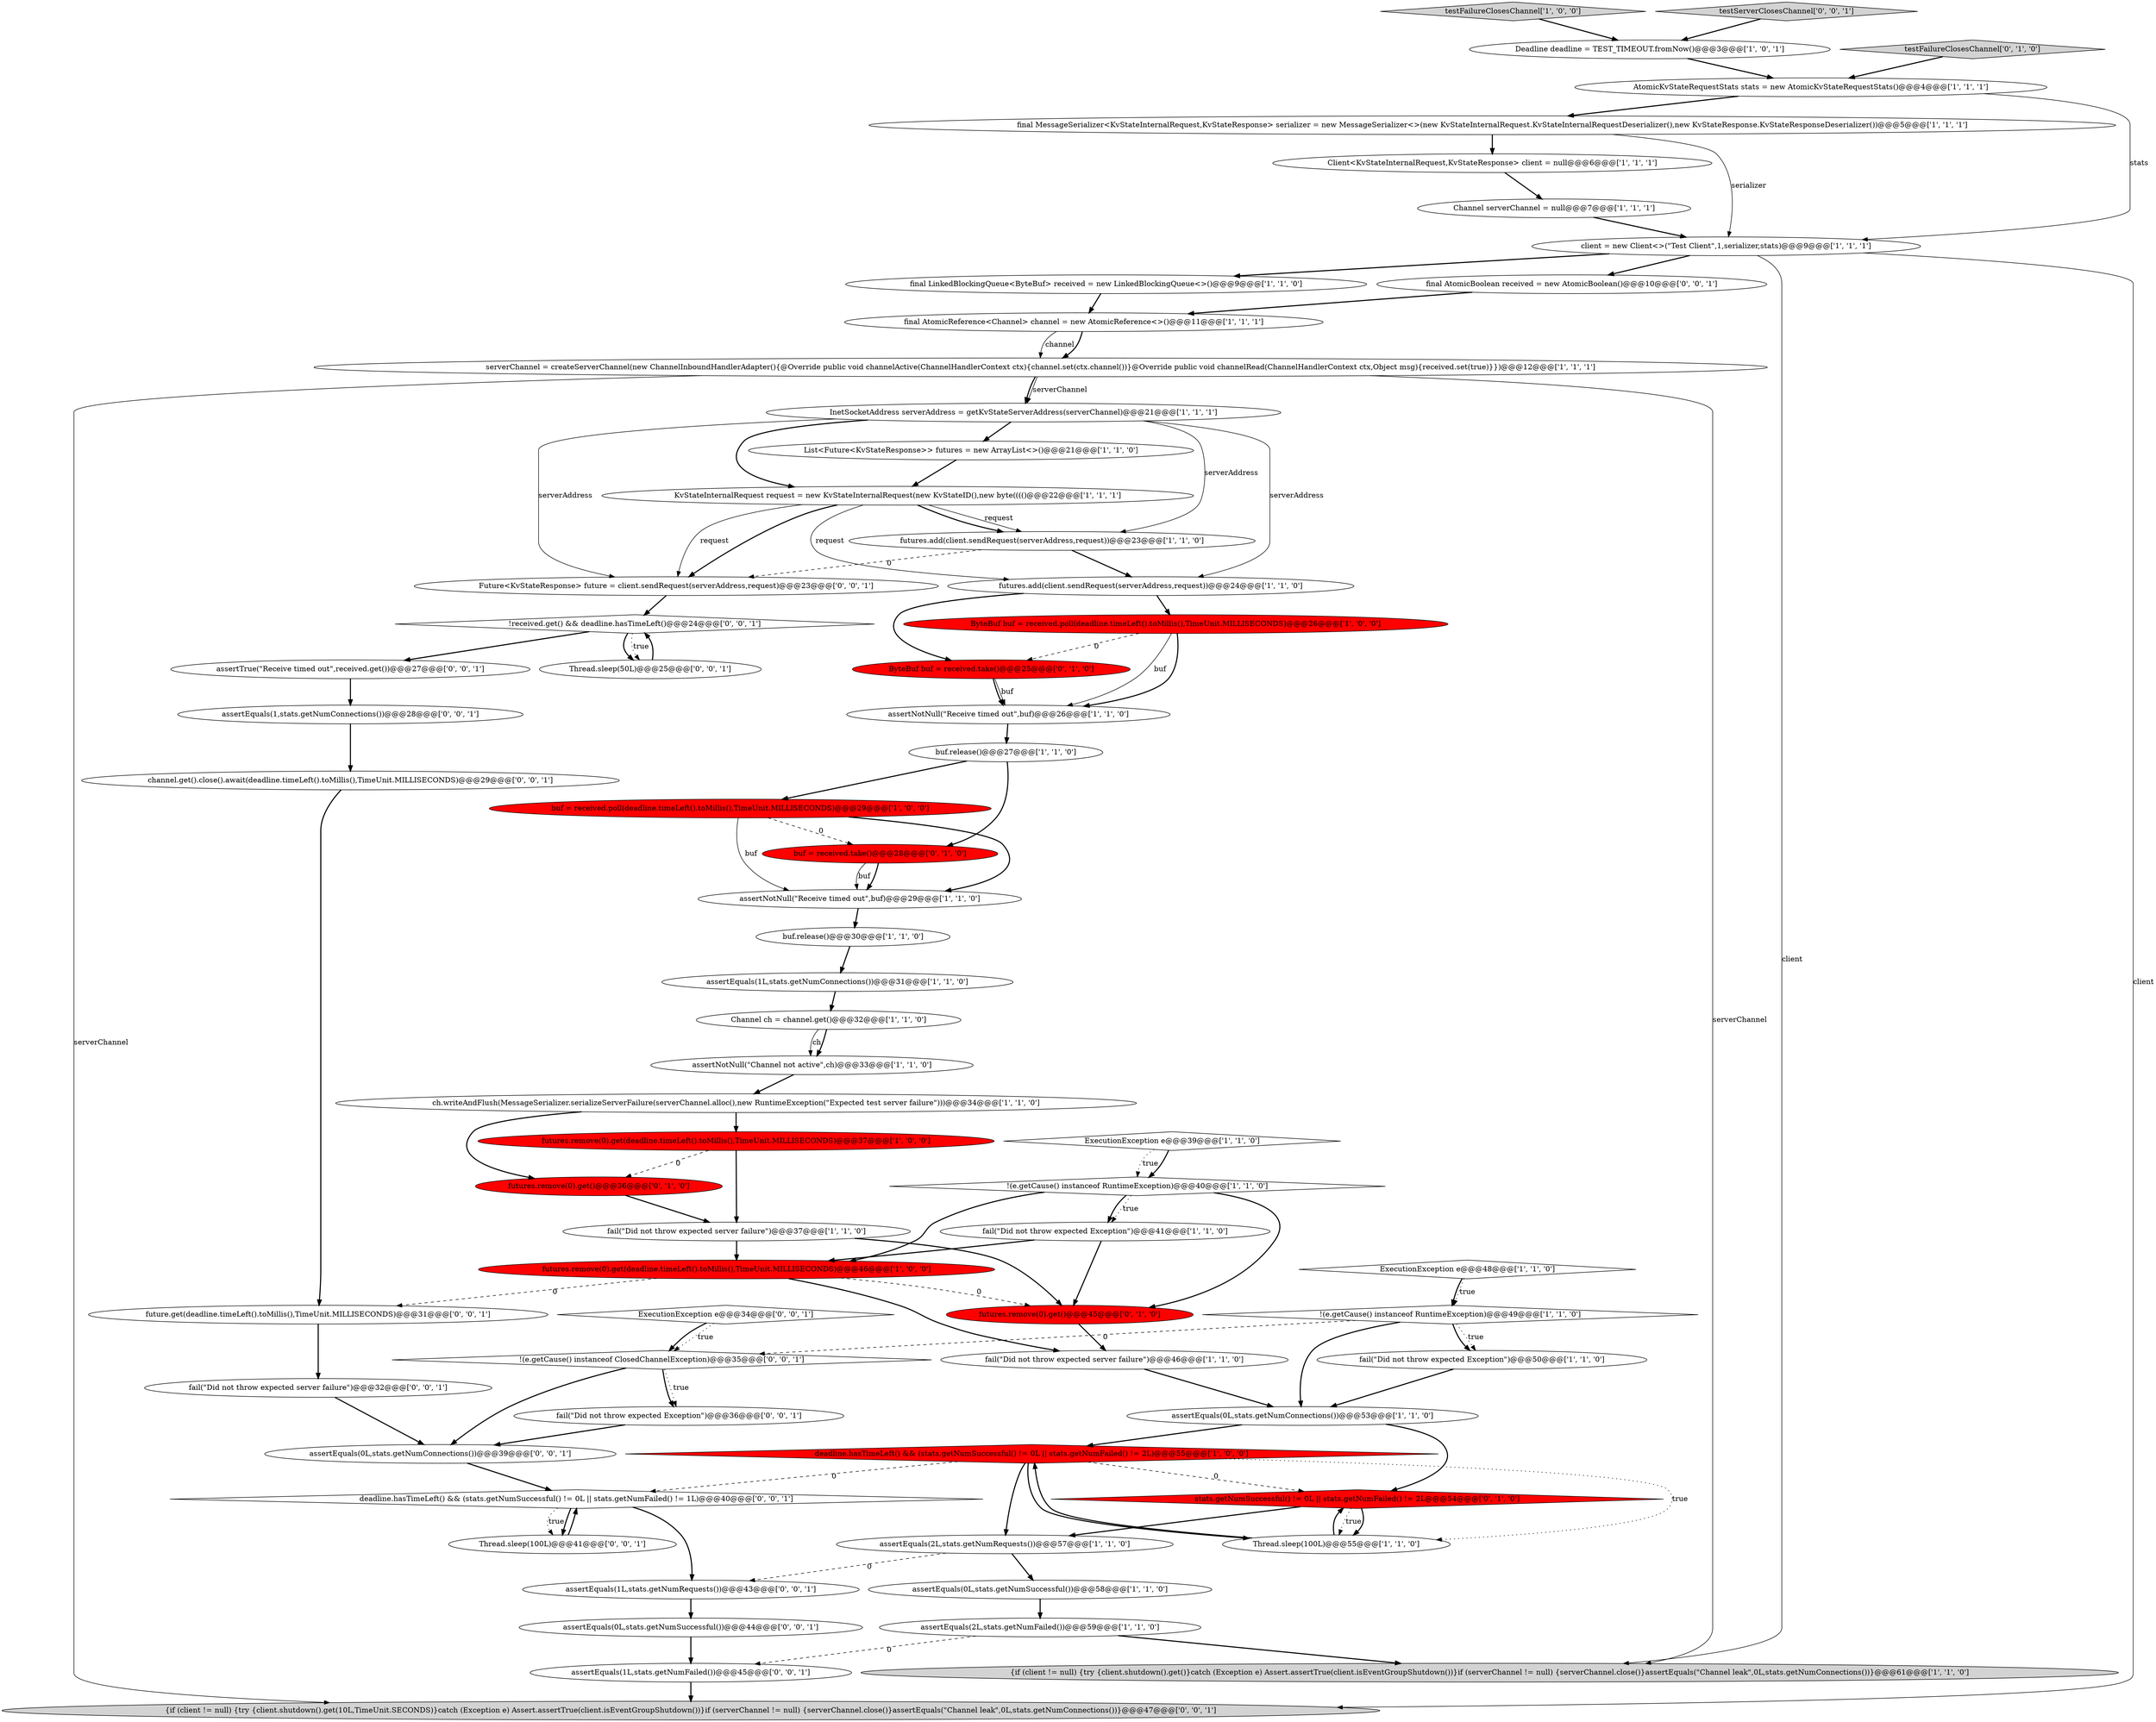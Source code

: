 digraph {
53 [style = filled, label = "fail(\"Did not throw expected server failure\")@@@32@@@['0', '0', '1']", fillcolor = white, shape = ellipse image = "AAA0AAABBB3BBB"];
5 [style = filled, label = "final MessageSerializer<KvStateInternalRequest,KvStateResponse> serializer = new MessageSerializer<>(new KvStateInternalRequest.KvStateInternalRequestDeserializer(),new KvStateResponse.KvStateResponseDeserializer())@@@5@@@['1', '1', '1']", fillcolor = white, shape = ellipse image = "AAA0AAABBB1BBB"];
15 [style = filled, label = "buf.release()@@@30@@@['1', '1', '0']", fillcolor = white, shape = ellipse image = "AAA0AAABBB1BBB"];
18 [style = filled, label = "testFailureClosesChannel['1', '0', '0']", fillcolor = lightgray, shape = diamond image = "AAA0AAABBB1BBB"];
4 [style = filled, label = "assertEquals(0L,stats.getNumConnections())@@@53@@@['1', '1', '0']", fillcolor = white, shape = ellipse image = "AAA0AAABBB1BBB"];
29 [style = filled, label = "buf = received.poll(deadline.timeLeft().toMillis(),TimeUnit.MILLISECONDS)@@@29@@@['1', '0', '0']", fillcolor = red, shape = ellipse image = "AAA1AAABBB1BBB"];
39 [style = filled, label = "assertNotNull(\"Receive timed out\",buf)@@@29@@@['1', '1', '0']", fillcolor = white, shape = ellipse image = "AAA0AAABBB1BBB"];
22 [style = filled, label = "buf.release()@@@27@@@['1', '1', '0']", fillcolor = white, shape = ellipse image = "AAA0AAABBB1BBB"];
26 [style = filled, label = "fail(\"Did not throw expected Exception\")@@@41@@@['1', '1', '0']", fillcolor = white, shape = ellipse image = "AAA0AAABBB1BBB"];
7 [style = filled, label = "futures.remove(0).get(deadline.timeLeft().toMillis(),TimeUnit.MILLISECONDS)@@@46@@@['1', '0', '0']", fillcolor = red, shape = ellipse image = "AAA1AAABBB1BBB"];
32 [style = filled, label = "fail(\"Did not throw expected server failure\")@@@37@@@['1', '1', '0']", fillcolor = white, shape = ellipse image = "AAA0AAABBB1BBB"];
33 [style = filled, label = "!(e.getCause() instanceof RuntimeException)@@@40@@@['1', '1', '0']", fillcolor = white, shape = diamond image = "AAA0AAABBB1BBB"];
62 [style = filled, label = "future.get(deadline.timeLeft().toMillis(),TimeUnit.MILLISECONDS)@@@31@@@['0', '0', '1']", fillcolor = white, shape = ellipse image = "AAA0AAABBB3BBB"];
38 [style = filled, label = "futures.add(client.sendRequest(serverAddress,request))@@@24@@@['1', '1', '0']", fillcolor = white, shape = ellipse image = "AAA0AAABBB1BBB"];
25 [style = filled, label = "final LinkedBlockingQueue<ByteBuf> received = new LinkedBlockingQueue<>()@@@9@@@['1', '1', '0']", fillcolor = white, shape = ellipse image = "AAA0AAABBB1BBB"];
50 [style = filled, label = "Thread.sleep(100L)@@@41@@@['0', '0', '1']", fillcolor = white, shape = ellipse image = "AAA0AAABBB3BBB"];
30 [style = filled, label = "deadline.hasTimeLeft() && (stats.getNumSuccessful() != 0L || stats.getNumFailed() != 2L)@@@55@@@['1', '0', '0']", fillcolor = red, shape = diamond image = "AAA1AAABBB1BBB"];
34 [style = filled, label = "InetSocketAddress serverAddress = getKvStateServerAddress(serverChannel)@@@21@@@['1', '1', '1']", fillcolor = white, shape = ellipse image = "AAA0AAABBB1BBB"];
2 [style = filled, label = "Channel ch = channel.get()@@@32@@@['1', '1', '0']", fillcolor = white, shape = ellipse image = "AAA0AAABBB1BBB"];
14 [style = filled, label = "futures.remove(0).get(deadline.timeLeft().toMillis(),TimeUnit.MILLISECONDS)@@@37@@@['1', '0', '0']", fillcolor = red, shape = ellipse image = "AAA1AAABBB1BBB"];
56 [style = filled, label = "!received.get() && deadline.hasTimeLeft()@@@24@@@['0', '0', '1']", fillcolor = white, shape = diamond image = "AAA0AAABBB3BBB"];
60 [style = filled, label = "assertEquals(1,stats.getNumConnections())@@@28@@@['0', '0', '1']", fillcolor = white, shape = ellipse image = "AAA0AAABBB3BBB"];
10 [style = filled, label = "ExecutionException e@@@48@@@['1', '1', '0']", fillcolor = white, shape = diamond image = "AAA0AAABBB1BBB"];
52 [style = filled, label = "channel.get().close().await(deadline.timeLeft().toMillis(),TimeUnit.MILLISECONDS)@@@29@@@['0', '0', '1']", fillcolor = white, shape = ellipse image = "AAA0AAABBB3BBB"];
49 [style = filled, label = "Thread.sleep(50L)@@@25@@@['0', '0', '1']", fillcolor = white, shape = ellipse image = "AAA0AAABBB3BBB"];
13 [style = filled, label = "fail(\"Did not throw expected server failure\")@@@46@@@['1', '1', '0']", fillcolor = white, shape = ellipse image = "AAA0AAABBB1BBB"];
11 [style = filled, label = "Channel serverChannel = null@@@7@@@['1', '1', '1']", fillcolor = white, shape = ellipse image = "AAA0AAABBB1BBB"];
36 [style = filled, label = "serverChannel = createServerChannel(new ChannelInboundHandlerAdapter(){@Override public void channelActive(ChannelHandlerContext ctx){channel.set(ctx.channel())}@Override public void channelRead(ChannelHandlerContext ctx,Object msg){received.set(true)}})@@@12@@@['1', '1', '1']", fillcolor = white, shape = ellipse image = "AAA0AAABBB1BBB"];
3 [style = filled, label = "!(e.getCause() instanceof RuntimeException)@@@49@@@['1', '1', '0']", fillcolor = white, shape = diamond image = "AAA0AAABBB1BBB"];
8 [style = filled, label = "assertEquals(2L,stats.getNumRequests())@@@57@@@['1', '1', '0']", fillcolor = white, shape = ellipse image = "AAA0AAABBB1BBB"];
28 [style = filled, label = "assertNotNull(\"Receive timed out\",buf)@@@26@@@['1', '1', '0']", fillcolor = white, shape = ellipse image = "AAA0AAABBB1BBB"];
47 [style = filled, label = "ByteBuf buf = received.take()@@@25@@@['0', '1', '0']", fillcolor = red, shape = ellipse image = "AAA1AAABBB2BBB"];
48 [style = filled, label = "assertEquals(0L,stats.getNumSuccessful())@@@44@@@['0', '0', '1']", fillcolor = white, shape = ellipse image = "AAA0AAABBB3BBB"];
1 [style = filled, label = "ch.writeAndFlush(MessageSerializer.serializeServerFailure(serverChannel.alloc(),new RuntimeException(\"Expected test server failure\")))@@@34@@@['1', '1', '0']", fillcolor = white, shape = ellipse image = "AAA0AAABBB1BBB"];
61 [style = filled, label = "{if (client != null) {try {client.shutdown().get(10L,TimeUnit.SECONDS)}catch (Exception e) Assert.assertTrue(client.isEventGroupShutdown())}if (serverChannel != null) {serverChannel.close()}assertEquals(\"Channel leak\",0L,stats.getNumConnections())}@@@47@@@['0', '0', '1']", fillcolor = lightgray, shape = ellipse image = "AAA0AAABBB3BBB"];
17 [style = filled, label = "assertNotNull(\"Channel not active\",ch)@@@33@@@['1', '1', '0']", fillcolor = white, shape = ellipse image = "AAA0AAABBB1BBB"];
66 [style = filled, label = "!(e.getCause() instanceof ClosedChannelException)@@@35@@@['0', '0', '1']", fillcolor = white, shape = diamond image = "AAA0AAABBB3BBB"];
9 [style = filled, label = "KvStateInternalRequest request = new KvStateInternalRequest(new KvStateID(),new byte(((()@@@22@@@['1', '1', '1']", fillcolor = white, shape = ellipse image = "AAA0AAABBB1BBB"];
24 [style = filled, label = "assertEquals(0L,stats.getNumSuccessful())@@@58@@@['1', '1', '0']", fillcolor = white, shape = ellipse image = "AAA0AAABBB1BBB"];
54 [style = filled, label = "fail(\"Did not throw expected Exception\")@@@36@@@['0', '0', '1']", fillcolor = white, shape = ellipse image = "AAA0AAABBB3BBB"];
67 [style = filled, label = "assertEquals(1L,stats.getNumFailed())@@@45@@@['0', '0', '1']", fillcolor = white, shape = ellipse image = "AAA0AAABBB3BBB"];
0 [style = filled, label = "Client<KvStateInternalRequest,KvStateResponse> client = null@@@6@@@['1', '1', '1']", fillcolor = white, shape = ellipse image = "AAA0AAABBB1BBB"];
51 [style = filled, label = "final AtomicBoolean received = new AtomicBoolean()@@@10@@@['0', '0', '1']", fillcolor = white, shape = ellipse image = "AAA0AAABBB3BBB"];
16 [style = filled, label = "Deadline deadline = TEST_TIMEOUT.fromNow()@@@3@@@['1', '0', '1']", fillcolor = white, shape = ellipse image = "AAA0AAABBB1BBB"];
59 [style = filled, label = "assertEquals(1L,stats.getNumRequests())@@@43@@@['0', '0', '1']", fillcolor = white, shape = ellipse image = "AAA0AAABBB3BBB"];
44 [style = filled, label = "testFailureClosesChannel['0', '1', '0']", fillcolor = lightgray, shape = diamond image = "AAA0AAABBB2BBB"];
63 [style = filled, label = "assertTrue(\"Receive timed out\",received.get())@@@27@@@['0', '0', '1']", fillcolor = white, shape = ellipse image = "AAA0AAABBB3BBB"];
31 [style = filled, label = "futures.add(client.sendRequest(serverAddress,request))@@@23@@@['1', '1', '0']", fillcolor = white, shape = ellipse image = "AAA0AAABBB1BBB"];
58 [style = filled, label = "Future<KvStateResponse> future = client.sendRequest(serverAddress,request)@@@23@@@['0', '0', '1']", fillcolor = white, shape = ellipse image = "AAA0AAABBB3BBB"];
12 [style = filled, label = "client = new Client<>(\"Test Client\",1,serializer,stats)@@@9@@@['1', '1', '1']", fillcolor = white, shape = ellipse image = "AAA0AAABBB1BBB"];
65 [style = filled, label = "ExecutionException e@@@34@@@['0', '0', '1']", fillcolor = white, shape = diamond image = "AAA0AAABBB3BBB"];
6 [style = filled, label = "ExecutionException e@@@39@@@['1', '1', '0']", fillcolor = white, shape = diamond image = "AAA0AAABBB1BBB"];
45 [style = filled, label = "stats.getNumSuccessful() != 0L || stats.getNumFailed() != 2L@@@54@@@['0', '1', '0']", fillcolor = red, shape = diamond image = "AAA1AAABBB2BBB"];
43 [style = filled, label = "buf = received.take()@@@28@@@['0', '1', '0']", fillcolor = red, shape = ellipse image = "AAA1AAABBB2BBB"];
55 [style = filled, label = "testServerClosesChannel['0', '0', '1']", fillcolor = lightgray, shape = diamond image = "AAA0AAABBB3BBB"];
42 [style = filled, label = "futures.remove(0).get()@@@36@@@['0', '1', '0']", fillcolor = red, shape = ellipse image = "AAA1AAABBB2BBB"];
57 [style = filled, label = "deadline.hasTimeLeft() && (stats.getNumSuccessful() != 0L || stats.getNumFailed() != 1L)@@@40@@@['0', '0', '1']", fillcolor = white, shape = diamond image = "AAA0AAABBB3BBB"];
21 [style = filled, label = "assertEquals(2L,stats.getNumFailed())@@@59@@@['1', '1', '0']", fillcolor = white, shape = ellipse image = "AAA0AAABBB1BBB"];
40 [style = filled, label = "assertEquals(1L,stats.getNumConnections())@@@31@@@['1', '1', '0']", fillcolor = white, shape = ellipse image = "AAA0AAABBB1BBB"];
23 [style = filled, label = "Thread.sleep(100L)@@@55@@@['1', '1', '0']", fillcolor = white, shape = ellipse image = "AAA0AAABBB1BBB"];
27 [style = filled, label = "final AtomicReference<Channel> channel = new AtomicReference<>()@@@11@@@['1', '1', '1']", fillcolor = white, shape = ellipse image = "AAA0AAABBB1BBB"];
19 [style = filled, label = "List<Future<KvStateResponse>> futures = new ArrayList<>()@@@21@@@['1', '1', '0']", fillcolor = white, shape = ellipse image = "AAA0AAABBB1BBB"];
37 [style = filled, label = "{if (client != null) {try {client.shutdown().get()}catch (Exception e) Assert.assertTrue(client.isEventGroupShutdown())}if (serverChannel != null) {serverChannel.close()}assertEquals(\"Channel leak\",0L,stats.getNumConnections())}@@@61@@@['1', '1', '0']", fillcolor = lightgray, shape = ellipse image = "AAA0AAABBB1BBB"];
41 [style = filled, label = "AtomicKvStateRequestStats stats = new AtomicKvStateRequestStats()@@@4@@@['1', '1', '1']", fillcolor = white, shape = ellipse image = "AAA0AAABBB1BBB"];
64 [style = filled, label = "assertEquals(0L,stats.getNumConnections())@@@39@@@['0', '0', '1']", fillcolor = white, shape = ellipse image = "AAA0AAABBB3BBB"];
20 [style = filled, label = "fail(\"Did not throw expected Exception\")@@@50@@@['1', '1', '0']", fillcolor = white, shape = ellipse image = "AAA0AAABBB1BBB"];
46 [style = filled, label = "futures.remove(0).get()@@@45@@@['0', '1', '0']", fillcolor = red, shape = ellipse image = "AAA1AAABBB2BBB"];
35 [style = filled, label = "ByteBuf buf = received.poll(deadline.timeLeft().toMillis(),TimeUnit.MILLISECONDS)@@@26@@@['1', '0', '0']", fillcolor = red, shape = ellipse image = "AAA1AAABBB1BBB"];
40->2 [style = bold, label=""];
9->31 [style = solid, label="request"];
34->9 [style = bold, label=""];
35->28 [style = solid, label="buf"];
46->13 [style = bold, label=""];
23->45 [style = bold, label=""];
10->3 [style = dotted, label="true"];
57->59 [style = bold, label=""];
29->43 [style = dashed, label="0"];
3->4 [style = bold, label=""];
33->26 [style = dotted, label="true"];
9->58 [style = bold, label=""];
16->41 [style = bold, label=""];
8->59 [style = dashed, label="0"];
27->36 [style = solid, label="channel"];
5->0 [style = bold, label=""];
19->9 [style = bold, label=""];
24->21 [style = bold, label=""];
62->53 [style = bold, label=""];
3->66 [style = dashed, label="0"];
33->46 [style = bold, label=""];
66->64 [style = bold, label=""];
5->12 [style = solid, label="serializer"];
49->56 [style = bold, label=""];
65->66 [style = dotted, label="true"];
30->8 [style = bold, label=""];
12->37 [style = solid, label="client"];
33->7 [style = bold, label=""];
26->46 [style = bold, label=""];
31->58 [style = dashed, label="0"];
45->23 [style = dotted, label="true"];
26->7 [style = bold, label=""];
23->30 [style = bold, label=""];
34->19 [style = bold, label=""];
29->39 [style = bold, label=""];
47->28 [style = bold, label=""];
22->43 [style = bold, label=""];
66->54 [style = dotted, label="true"];
1->42 [style = bold, label=""];
65->66 [style = bold, label=""];
11->12 [style = bold, label=""];
32->7 [style = bold, label=""];
58->56 [style = bold, label=""];
67->61 [style = bold, label=""];
66->54 [style = bold, label=""];
12->51 [style = bold, label=""];
35->28 [style = bold, label=""];
25->27 [style = bold, label=""];
4->45 [style = bold, label=""];
30->45 [style = dashed, label="0"];
21->37 [style = bold, label=""];
21->67 [style = dashed, label="0"];
2->17 [style = solid, label="ch"];
57->50 [style = dotted, label="true"];
44->41 [style = bold, label=""];
30->23 [style = dotted, label="true"];
14->42 [style = dashed, label="0"];
38->47 [style = bold, label=""];
42->32 [style = bold, label=""];
51->27 [style = bold, label=""];
52->62 [style = bold, label=""];
38->35 [style = bold, label=""];
53->64 [style = bold, label=""];
6->33 [style = dotted, label="true"];
59->48 [style = bold, label=""];
64->57 [style = bold, label=""];
8->24 [style = bold, label=""];
2->17 [style = bold, label=""];
54->64 [style = bold, label=""];
36->37 [style = solid, label="serverChannel"];
32->46 [style = bold, label=""];
17->1 [style = bold, label=""];
45->23 [style = bold, label=""];
9->31 [style = bold, label=""];
9->58 [style = solid, label="request"];
34->58 [style = solid, label="serverAddress"];
22->29 [style = bold, label=""];
0->11 [style = bold, label=""];
29->39 [style = solid, label="buf"];
31->38 [style = bold, label=""];
30->57 [style = dashed, label="0"];
33->26 [style = bold, label=""];
63->60 [style = bold, label=""];
7->46 [style = dashed, label="0"];
6->33 [style = bold, label=""];
50->57 [style = bold, label=""];
45->8 [style = bold, label=""];
15->40 [style = bold, label=""];
56->63 [style = bold, label=""];
55->16 [style = bold, label=""];
60->52 [style = bold, label=""];
14->32 [style = bold, label=""];
43->39 [style = bold, label=""];
36->34 [style = bold, label=""];
28->22 [style = bold, label=""];
18->16 [style = bold, label=""];
7->13 [style = bold, label=""];
39->15 [style = bold, label=""];
27->36 [style = bold, label=""];
34->31 [style = solid, label="serverAddress"];
56->49 [style = bold, label=""];
41->12 [style = solid, label="stats"];
57->50 [style = bold, label=""];
47->28 [style = solid, label="buf"];
35->47 [style = dashed, label="0"];
7->62 [style = dashed, label="0"];
30->23 [style = bold, label=""];
10->3 [style = bold, label=""];
34->38 [style = solid, label="serverAddress"];
9->38 [style = solid, label="request"];
36->34 [style = solid, label="serverChannel"];
20->4 [style = bold, label=""];
12->61 [style = solid, label="client"];
36->61 [style = solid, label="serverChannel"];
3->20 [style = bold, label=""];
4->30 [style = bold, label=""];
12->25 [style = bold, label=""];
48->67 [style = bold, label=""];
1->14 [style = bold, label=""];
56->49 [style = dotted, label="true"];
43->39 [style = solid, label="buf"];
3->20 [style = dotted, label="true"];
41->5 [style = bold, label=""];
13->4 [style = bold, label=""];
}
